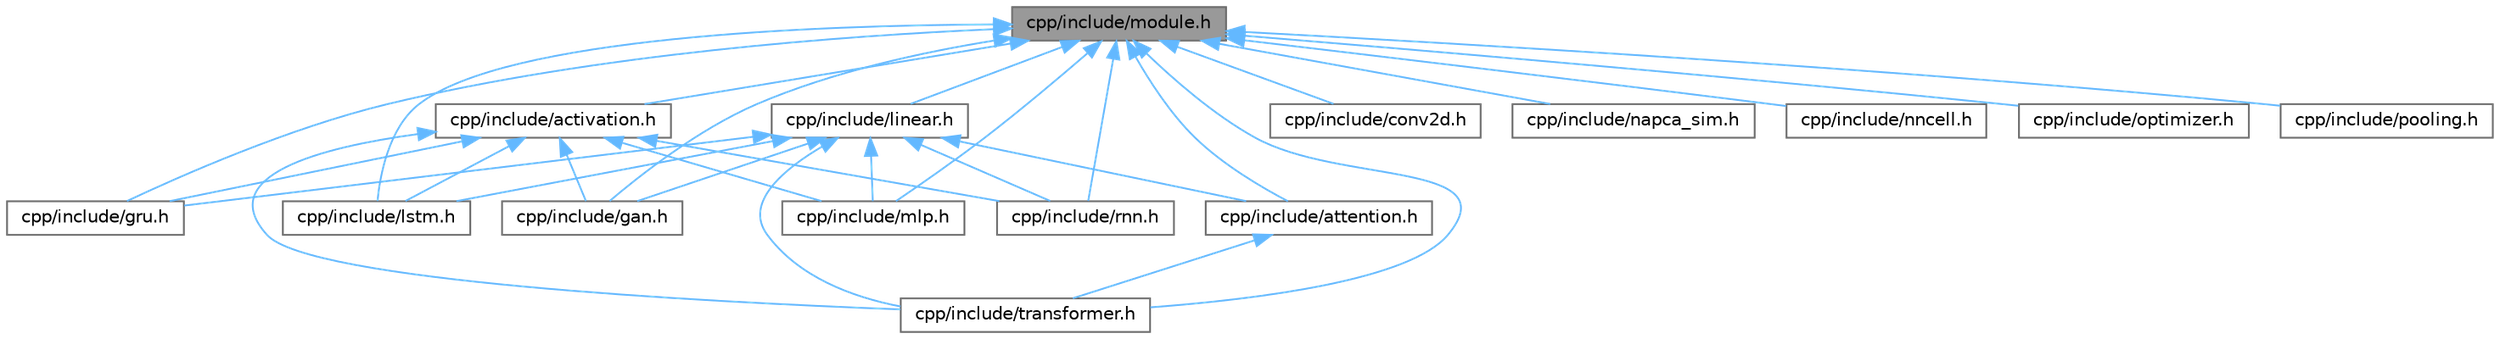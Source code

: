 digraph "cpp/include/module.h"
{
 // LATEX_PDF_SIZE
  bgcolor="transparent";
  edge [fontname=Helvetica,fontsize=10,labelfontname=Helvetica,labelfontsize=10];
  node [fontname=Helvetica,fontsize=10,shape=box,height=0.2,width=0.4];
  Node1 [id="Node000001",label="cpp/include/module.h",height=0.2,width=0.4,color="gray40", fillcolor="grey60", style="filled", fontcolor="black",tooltip=" "];
  Node1 -> Node2 [id="edge29_Node000001_Node000002",dir="back",color="steelblue1",style="solid",tooltip=" "];
  Node2 [id="Node000002",label="cpp/include/activation.h",height=0.2,width=0.4,color="grey40", fillcolor="white", style="filled",URL="$activation_8h.html",tooltip=" "];
  Node2 -> Node3 [id="edge30_Node000002_Node000003",dir="back",color="steelblue1",style="solid",tooltip=" "];
  Node3 [id="Node000003",label="cpp/include/gan.h",height=0.2,width=0.4,color="grey40", fillcolor="white", style="filled",URL="$gan_8h.html",tooltip=" "];
  Node2 -> Node4 [id="edge31_Node000002_Node000004",dir="back",color="steelblue1",style="solid",tooltip=" "];
  Node4 [id="Node000004",label="cpp/include/gru.h",height=0.2,width=0.4,color="grey40", fillcolor="white", style="filled",URL="$gru_8h.html",tooltip=" "];
  Node2 -> Node5 [id="edge32_Node000002_Node000005",dir="back",color="steelblue1",style="solid",tooltip=" "];
  Node5 [id="Node000005",label="cpp/include/lstm.h",height=0.2,width=0.4,color="grey40", fillcolor="white", style="filled",URL="$lstm_8h.html",tooltip=" "];
  Node2 -> Node6 [id="edge33_Node000002_Node000006",dir="back",color="steelblue1",style="solid",tooltip=" "];
  Node6 [id="Node000006",label="cpp/include/mlp.h",height=0.2,width=0.4,color="grey40", fillcolor="white", style="filled",URL="$mlp_8h.html",tooltip=" "];
  Node2 -> Node7 [id="edge34_Node000002_Node000007",dir="back",color="steelblue1",style="solid",tooltip=" "];
  Node7 [id="Node000007",label="cpp/include/rnn.h",height=0.2,width=0.4,color="grey40", fillcolor="white", style="filled",URL="$rnn_8h.html",tooltip=" "];
  Node2 -> Node8 [id="edge35_Node000002_Node000008",dir="back",color="steelblue1",style="solid",tooltip=" "];
  Node8 [id="Node000008",label="cpp/include/transformer.h",height=0.2,width=0.4,color="grey40", fillcolor="white", style="filled",URL="$transformer_8h.html",tooltip=" "];
  Node1 -> Node9 [id="edge36_Node000001_Node000009",dir="back",color="steelblue1",style="solid",tooltip=" "];
  Node9 [id="Node000009",label="cpp/include/attention.h",height=0.2,width=0.4,color="grey40", fillcolor="white", style="filled",URL="$attention_8h.html",tooltip=" "];
  Node9 -> Node8 [id="edge37_Node000009_Node000008",dir="back",color="steelblue1",style="solid",tooltip=" "];
  Node1 -> Node10 [id="edge38_Node000001_Node000010",dir="back",color="steelblue1",style="solid",tooltip=" "];
  Node10 [id="Node000010",label="cpp/include/conv2d.h",height=0.2,width=0.4,color="grey40", fillcolor="white", style="filled",URL="$conv2d_8h.html",tooltip=" "];
  Node1 -> Node3 [id="edge39_Node000001_Node000003",dir="back",color="steelblue1",style="solid",tooltip=" "];
  Node1 -> Node4 [id="edge40_Node000001_Node000004",dir="back",color="steelblue1",style="solid",tooltip=" "];
  Node1 -> Node11 [id="edge41_Node000001_Node000011",dir="back",color="steelblue1",style="solid",tooltip=" "];
  Node11 [id="Node000011",label="cpp/include/linear.h",height=0.2,width=0.4,color="grey40", fillcolor="white", style="filled",URL="$linear_8h.html",tooltip=" "];
  Node11 -> Node9 [id="edge42_Node000011_Node000009",dir="back",color="steelblue1",style="solid",tooltip=" "];
  Node11 -> Node3 [id="edge43_Node000011_Node000003",dir="back",color="steelblue1",style="solid",tooltip=" "];
  Node11 -> Node4 [id="edge44_Node000011_Node000004",dir="back",color="steelblue1",style="solid",tooltip=" "];
  Node11 -> Node5 [id="edge45_Node000011_Node000005",dir="back",color="steelblue1",style="solid",tooltip=" "];
  Node11 -> Node6 [id="edge46_Node000011_Node000006",dir="back",color="steelblue1",style="solid",tooltip=" "];
  Node11 -> Node7 [id="edge47_Node000011_Node000007",dir="back",color="steelblue1",style="solid",tooltip=" "];
  Node11 -> Node8 [id="edge48_Node000011_Node000008",dir="back",color="steelblue1",style="solid",tooltip=" "];
  Node1 -> Node5 [id="edge49_Node000001_Node000005",dir="back",color="steelblue1",style="solid",tooltip=" "];
  Node1 -> Node6 [id="edge50_Node000001_Node000006",dir="back",color="steelblue1",style="solid",tooltip=" "];
  Node1 -> Node12 [id="edge51_Node000001_Node000012",dir="back",color="steelblue1",style="solid",tooltip=" "];
  Node12 [id="Node000012",label="cpp/include/napca_sim.h",height=0.2,width=0.4,color="grey40", fillcolor="white", style="filled",URL="$napca__sim_8h.html",tooltip=" "];
  Node1 -> Node13 [id="edge52_Node000001_Node000013",dir="back",color="steelblue1",style="solid",tooltip=" "];
  Node13 [id="Node000013",label="cpp/include/nncell.h",height=0.2,width=0.4,color="grey40", fillcolor="white", style="filled",URL="$nncell_8h.html",tooltip=" "];
  Node1 -> Node14 [id="edge53_Node000001_Node000014",dir="back",color="steelblue1",style="solid",tooltip=" "];
  Node14 [id="Node000014",label="cpp/include/optimizer.h",height=0.2,width=0.4,color="grey40", fillcolor="white", style="filled",URL="$optimizer_8h.html",tooltip=" "];
  Node1 -> Node15 [id="edge54_Node000001_Node000015",dir="back",color="steelblue1",style="solid",tooltip=" "];
  Node15 [id="Node000015",label="cpp/include/pooling.h",height=0.2,width=0.4,color="grey40", fillcolor="white", style="filled",URL="$pooling_8h.html",tooltip=" "];
  Node1 -> Node7 [id="edge55_Node000001_Node000007",dir="back",color="steelblue1",style="solid",tooltip=" "];
  Node1 -> Node8 [id="edge56_Node000001_Node000008",dir="back",color="steelblue1",style="solid",tooltip=" "];
}
